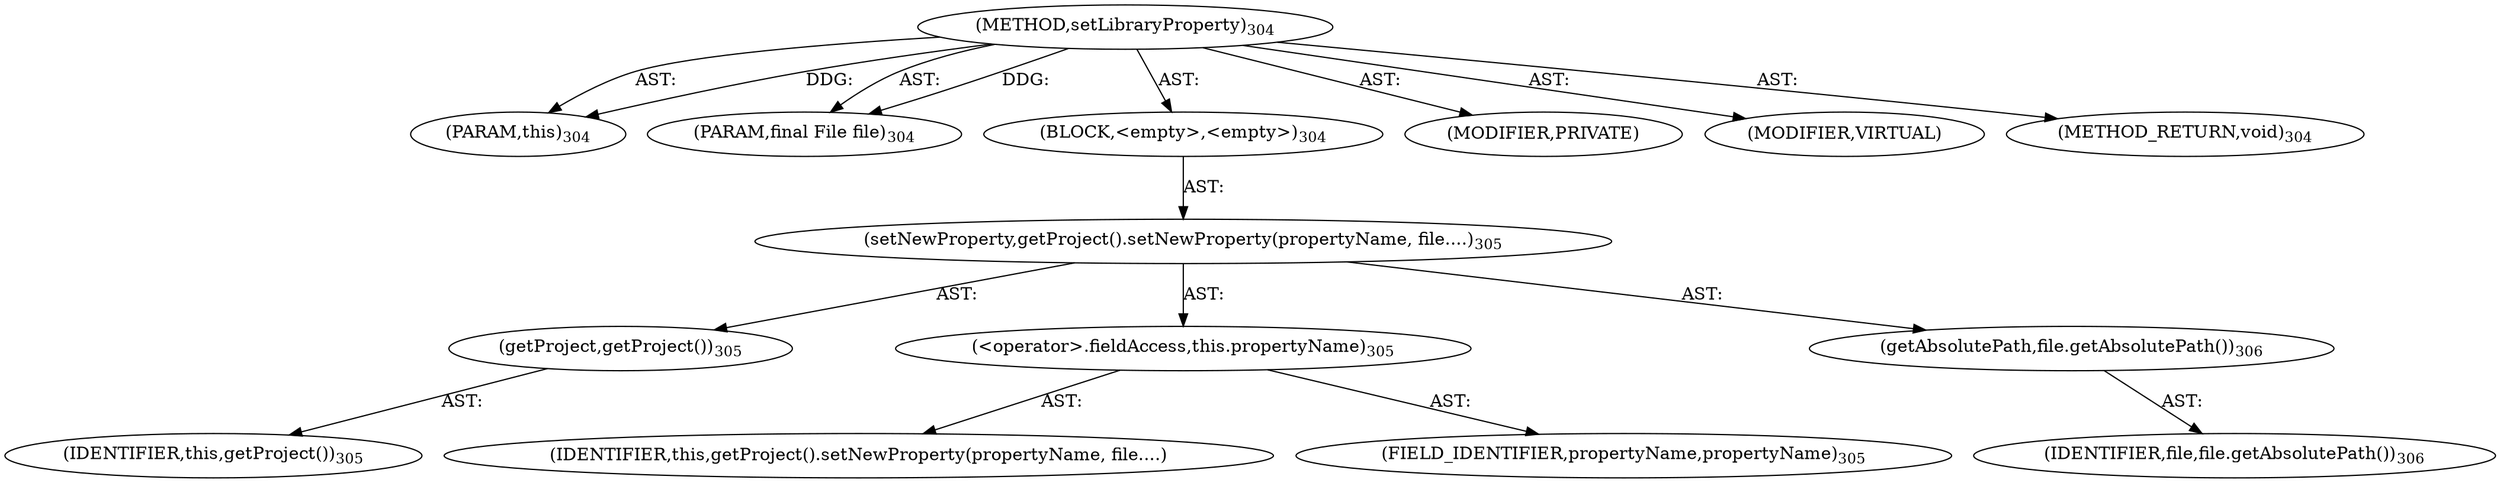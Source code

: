digraph "setLibraryProperty" {  
"111669149706" [label = <(METHOD,setLibraryProperty)<SUB>304</SUB>> ]
"115964116998" [label = <(PARAM,this)<SUB>304</SUB>> ]
"115964117011" [label = <(PARAM,final File file)<SUB>304</SUB>> ]
"25769803809" [label = <(BLOCK,&lt;empty&gt;,&lt;empty&gt;)<SUB>304</SUB>> ]
"30064771220" [label = <(setNewProperty,getProject().setNewProperty(propertyName, file....)<SUB>305</SUB>> ]
"30064771221" [label = <(getProject,getProject())<SUB>305</SUB>> ]
"68719476755" [label = <(IDENTIFIER,this,getProject())<SUB>305</SUB>> ]
"30064771222" [label = <(&lt;operator&gt;.fieldAccess,this.propertyName)<SUB>305</SUB>> ]
"68719476866" [label = <(IDENTIFIER,this,getProject().setNewProperty(propertyName, file....)> ]
"55834574875" [label = <(FIELD_IDENTIFIER,propertyName,propertyName)<SUB>305</SUB>> ]
"30064771223" [label = <(getAbsolutePath,file.getAbsolutePath())<SUB>306</SUB>> ]
"68719476867" [label = <(IDENTIFIER,file,file.getAbsolutePath())<SUB>306</SUB>> ]
"133143986201" [label = <(MODIFIER,PRIVATE)> ]
"133143986202" [label = <(MODIFIER,VIRTUAL)> ]
"128849018890" [label = <(METHOD_RETURN,void)<SUB>304</SUB>> ]
  "111669149706" -> "115964116998"  [ label = "AST: "] 
  "111669149706" -> "115964117011"  [ label = "AST: "] 
  "111669149706" -> "25769803809"  [ label = "AST: "] 
  "111669149706" -> "133143986201"  [ label = "AST: "] 
  "111669149706" -> "133143986202"  [ label = "AST: "] 
  "111669149706" -> "128849018890"  [ label = "AST: "] 
  "25769803809" -> "30064771220"  [ label = "AST: "] 
  "30064771220" -> "30064771221"  [ label = "AST: "] 
  "30064771220" -> "30064771222"  [ label = "AST: "] 
  "30064771220" -> "30064771223"  [ label = "AST: "] 
  "30064771221" -> "68719476755"  [ label = "AST: "] 
  "30064771222" -> "68719476866"  [ label = "AST: "] 
  "30064771222" -> "55834574875"  [ label = "AST: "] 
  "30064771223" -> "68719476867"  [ label = "AST: "] 
  "111669149706" -> "115964116998"  [ label = "DDG: "] 
  "111669149706" -> "115964117011"  [ label = "DDG: "] 
}
